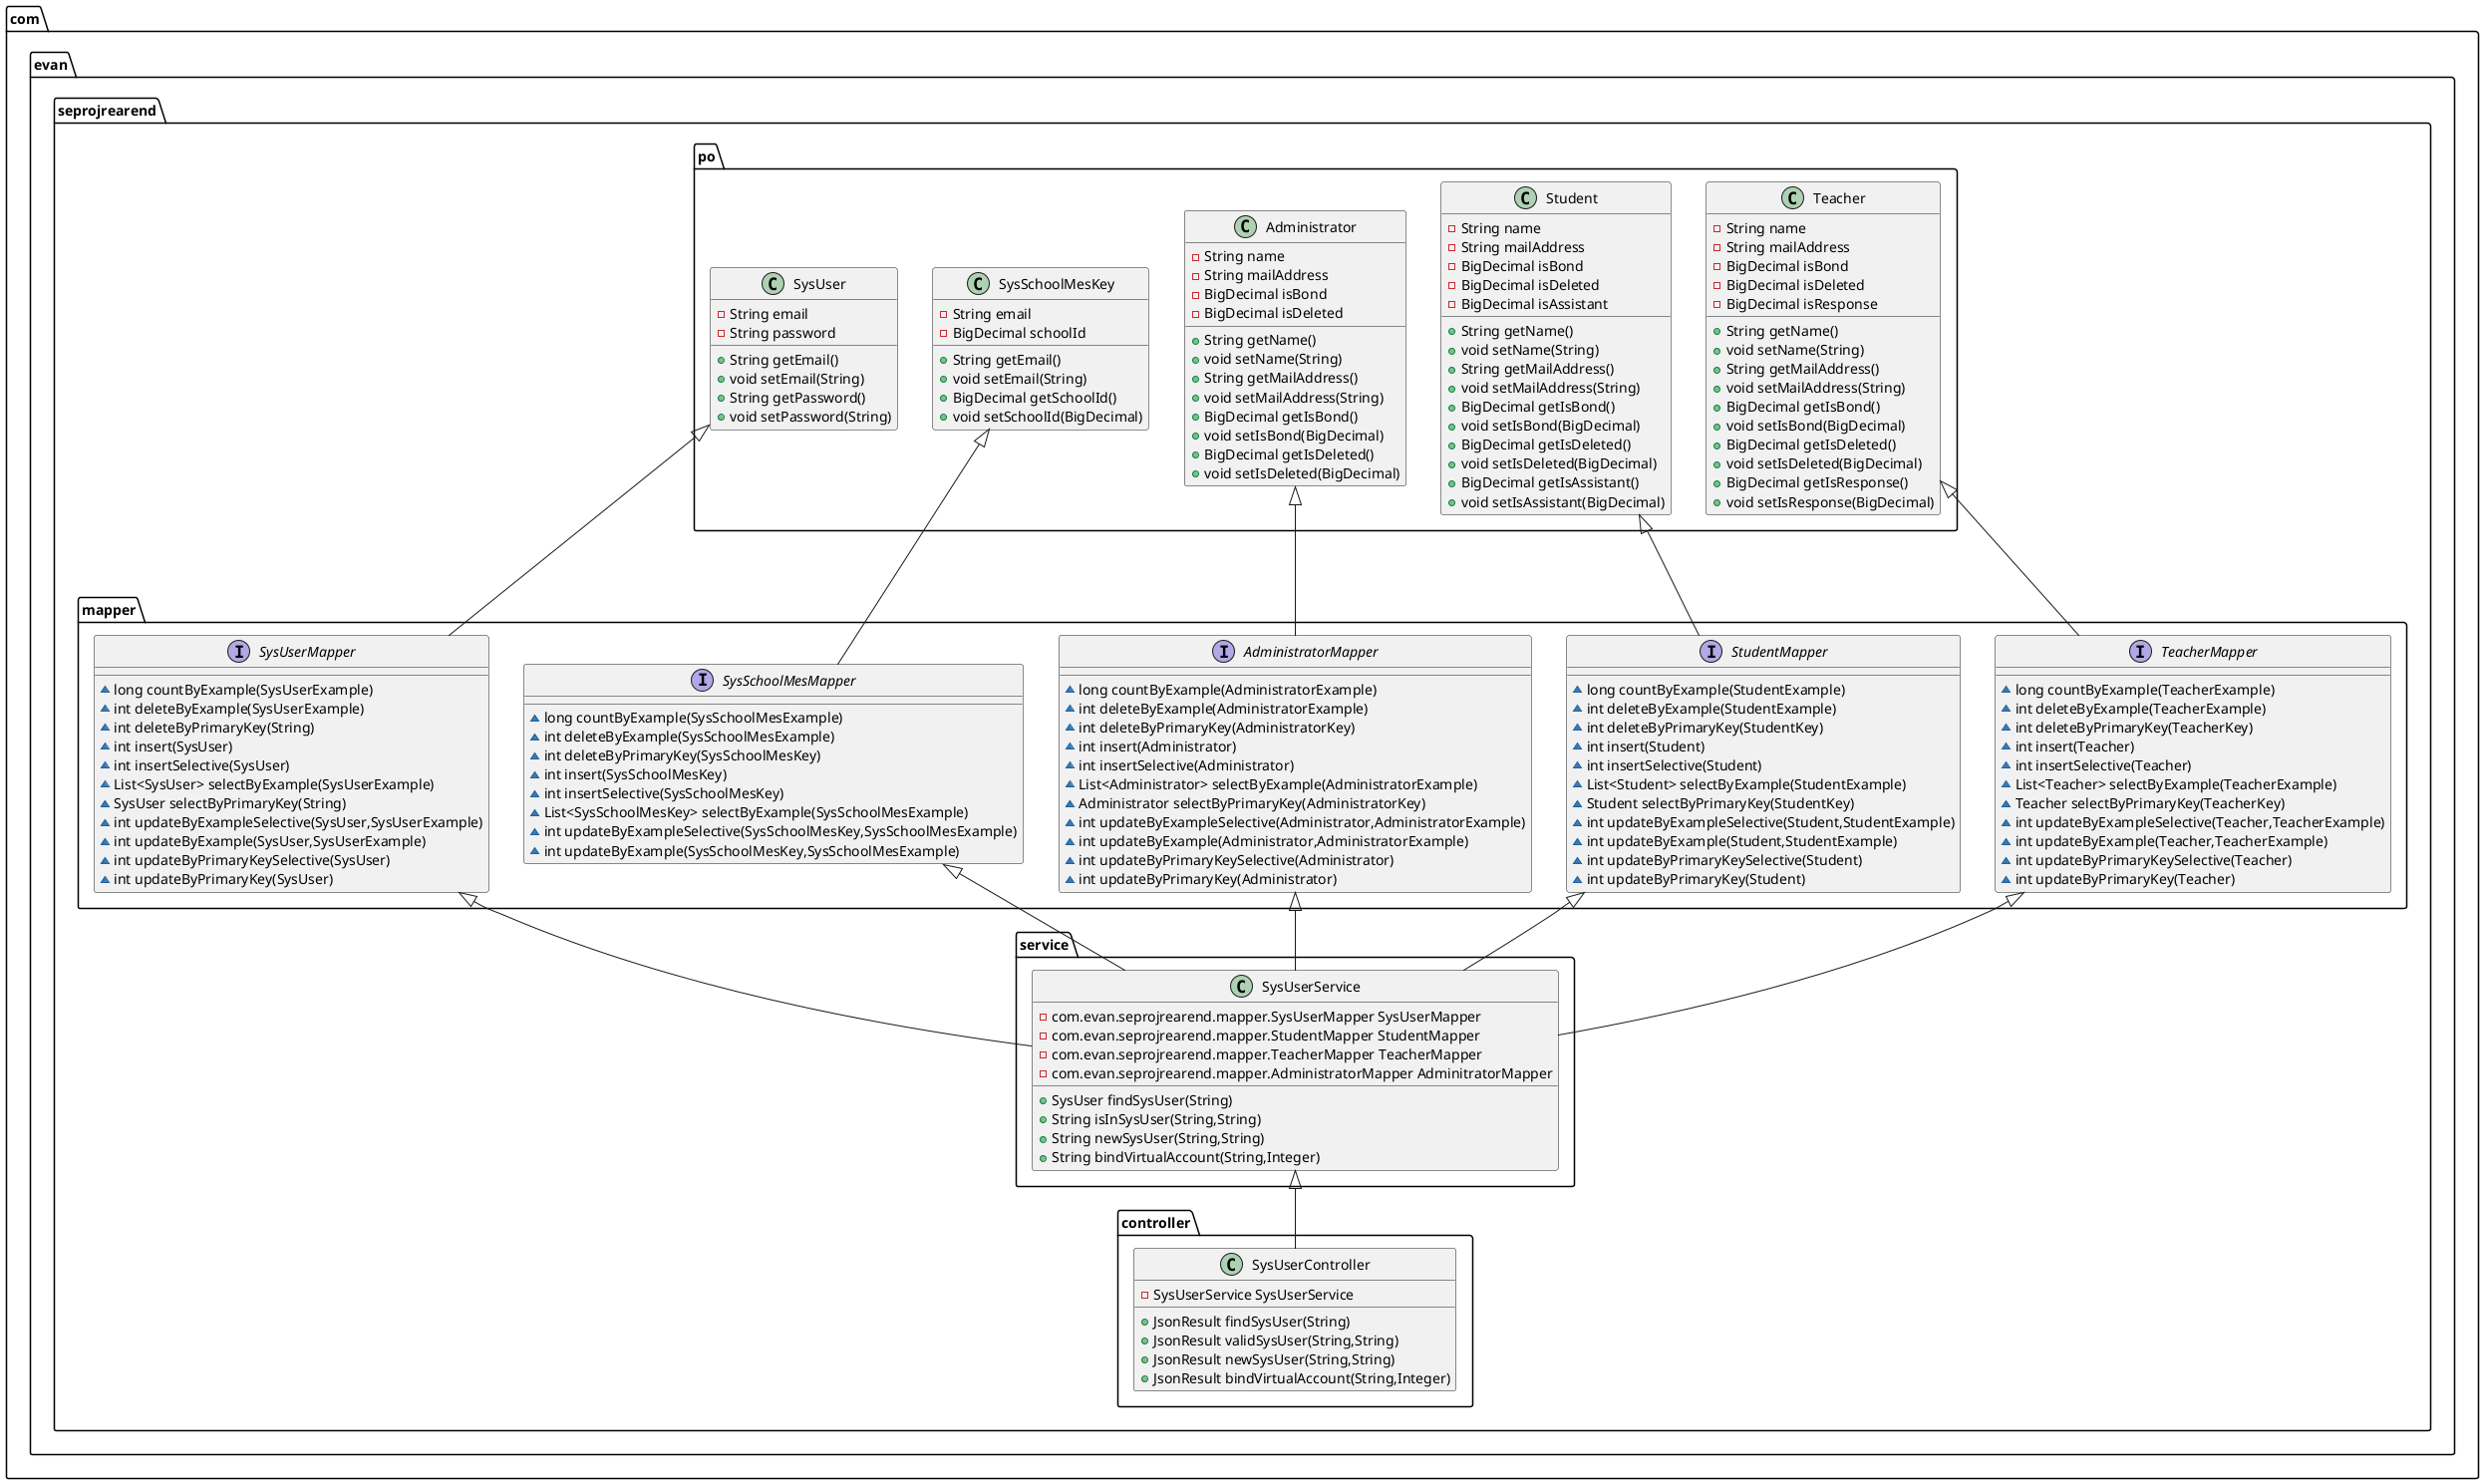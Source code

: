 @startuml
'https://plantuml.com/class-diagram


com.evan.seprojrearend.po.SysUser <|--- com.evan.seprojrearend.mapper.SysUserMapper
com.evan.seprojrearend.po.SysSchoolMesKey <|--- com.evan.seprojrearend.mapper.SysSchoolMesMapper
com.evan.seprojrearend.po.Administrator <|--- com.evan.seprojrearend.mapper.AdministratorMapper
com.evan.seprojrearend.po.Student <|--- com.evan.seprojrearend.mapper.StudentMapper
com.evan.seprojrearend.po.Teacher <|--- com.evan.seprojrearend.mapper.TeacherMapper

com.evan.seprojrearend.mapper.SysUserMapper <|-- com.evan.seprojrearend.service.SysUserService
com.evan.seprojrearend.mapper.StudentMapper <|-- com.evan.seprojrearend.service.SysUserService
com.evan.seprojrearend.mapper.TeacherMapper <|-- com.evan.seprojrearend.service.SysUserService
com.evan.seprojrearend.mapper.AdministratorMapper <|-- com.evan.seprojrearend.service.SysUserService
com.evan.seprojrearend.mapper.SysSchoolMesMapper <|-- com.evan.seprojrearend.service.SysUserService

com.evan.seprojrearend.service.SysUserService <|-- com.evan.seprojrearend.controller.SysUserController

class com.evan.seprojrearend.po.SysSchoolMesKey {
- String email
- BigDecimal schoolId
+ String getEmail()
+ void setEmail(String)
+ BigDecimal getSchoolId()
+ void setSchoolId(BigDecimal)
}

interface com.evan.seprojrearend.mapper.StudentMapper {
~ long countByExample(StudentExample)
~ int deleteByExample(StudentExample)
~ int deleteByPrimaryKey(StudentKey)
~ int insert(Student)
~ int insertSelective(Student)
~ List<Student> selectByExample(StudentExample)
~ Student selectByPrimaryKey(StudentKey)
~ int updateByExampleSelective(Student,StudentExample)
~ int updateByExample(Student,StudentExample)
~ int updateByPrimaryKeySelective(Student)
~ int updateByPrimaryKey(Student)
}

interface com.evan.seprojrearend.mapper.TeacherMapper {
~ long countByExample(TeacherExample)
~ int deleteByExample(TeacherExample)
~ int deleteByPrimaryKey(TeacherKey)
~ int insert(Teacher)
~ int insertSelective(Teacher)
~ List<Teacher> selectByExample(TeacherExample)
~ Teacher selectByPrimaryKey(TeacherKey)
~ int updateByExampleSelective(Teacher,TeacherExample)
~ int updateByExample(Teacher,TeacherExample)
~ int updateByPrimaryKeySelective(Teacher)
~ int updateByPrimaryKey(Teacher)
}

interface com.evan.seprojrearend.mapper.AdministratorMapper {
~ long countByExample(AdministratorExample)
~ int deleteByExample(AdministratorExample)
~ int deleteByPrimaryKey(AdministratorKey)
~ int insert(Administrator)
~ int insertSelective(Administrator)
~ List<Administrator> selectByExample(AdministratorExample)
~ Administrator selectByPrimaryKey(AdministratorKey)
~ int updateByExampleSelective(Administrator,AdministratorExample)
~ int updateByExample(Administrator,AdministratorExample)
~ int updateByPrimaryKeySelective(Administrator)
~ int updateByPrimaryKey(Administrator)
}

interface com.evan.seprojrearend.mapper.SysSchoolMesMapper {
~ long countByExample(SysSchoolMesExample)
~ int deleteByExample(SysSchoolMesExample)
~ int deleteByPrimaryKey(SysSchoolMesKey)
~ int insert(SysSchoolMesKey)
~ int insertSelective(SysSchoolMesKey)
~ List<SysSchoolMesKey> selectByExample(SysSchoolMesExample)
~ int updateByExampleSelective(SysSchoolMesKey,SysSchoolMesExample)
~ int updateByExample(SysSchoolMesKey,SysSchoolMesExample)
}

class com.evan.seprojrearend.po.Administrator {
- String name
- String mailAddress
- BigDecimal isBond
- BigDecimal isDeleted
+ String getName()
+ void setName(String)
+ String getMailAddress()
+ void setMailAddress(String)
+ BigDecimal getIsBond()
+ void setIsBond(BigDecimal)
+ BigDecimal getIsDeleted()
+ void setIsDeleted(BigDecimal)
}

class com.evan.seprojrearend.po.Student {
- String name
- String mailAddress
- BigDecimal isBond
- BigDecimal isDeleted
- BigDecimal isAssistant
+ String getName()
+ void setName(String)
+ String getMailAddress()
+ void setMailAddress(String)
+ BigDecimal getIsBond()
+ void setIsBond(BigDecimal)
+ BigDecimal getIsDeleted()
+ void setIsDeleted(BigDecimal)
+ BigDecimal getIsAssistant()
+ void setIsAssistant(BigDecimal)
}

class com.evan.seprojrearend.po.Teacher {
- String name
- String mailAddress
- BigDecimal isBond
- BigDecimal isDeleted
- BigDecimal isResponse
+ String getName()
+ void setName(String)
+ String getMailAddress()
+ void setMailAddress(String)
+ BigDecimal getIsBond()
+ void setIsBond(BigDecimal)
+ BigDecimal getIsDeleted()
+ void setIsDeleted(BigDecimal)
+ BigDecimal getIsResponse()
+ void setIsResponse(BigDecimal)
}

class com.evan.seprojrearend.po.SysUser {
- String email
- String password
+ String getEmail()
+ void setEmail(String)
+ String getPassword()
+ void setPassword(String)
}

interface com.evan.seprojrearend.mapper.SysUserMapper {
~ long countByExample(SysUserExample)
~ int deleteByExample(SysUserExample)
~ int deleteByPrimaryKey(String)
~ int insert(SysUser)
~ int insertSelective(SysUser)
~ List<SysUser> selectByExample(SysUserExample)
~ SysUser selectByPrimaryKey(String)
~ int updateByExampleSelective(SysUser,SysUserExample)
~ int updateByExample(SysUser,SysUserExample)
~ int updateByPrimaryKeySelective(SysUser)
~ int updateByPrimaryKey(SysUser)
}

class com.evan.seprojrearend.service.SysUserService {
- com.evan.seprojrearend.mapper.SysUserMapper SysUserMapper
- com.evan.seprojrearend.mapper.StudentMapper StudentMapper
- com.evan.seprojrearend.mapper.TeacherMapper TeacherMapper
- com.evan.seprojrearend.mapper.AdministratorMapper AdminitratorMapper
+ SysUser findSysUser(String)
+ String isInSysUser(String,String)
+ String newSysUser(String,String)
+ String bindVirtualAccount(String,Integer)
}

class com.evan.seprojrearend.controller.SysUserController {
- SysUserService SysUserService
+ JsonResult findSysUser(String)
+ JsonResult validSysUser(String,String)
+ JsonResult newSysUser(String,String)
+ JsonResult bindVirtualAccount(String,Integer)
}
@enduml